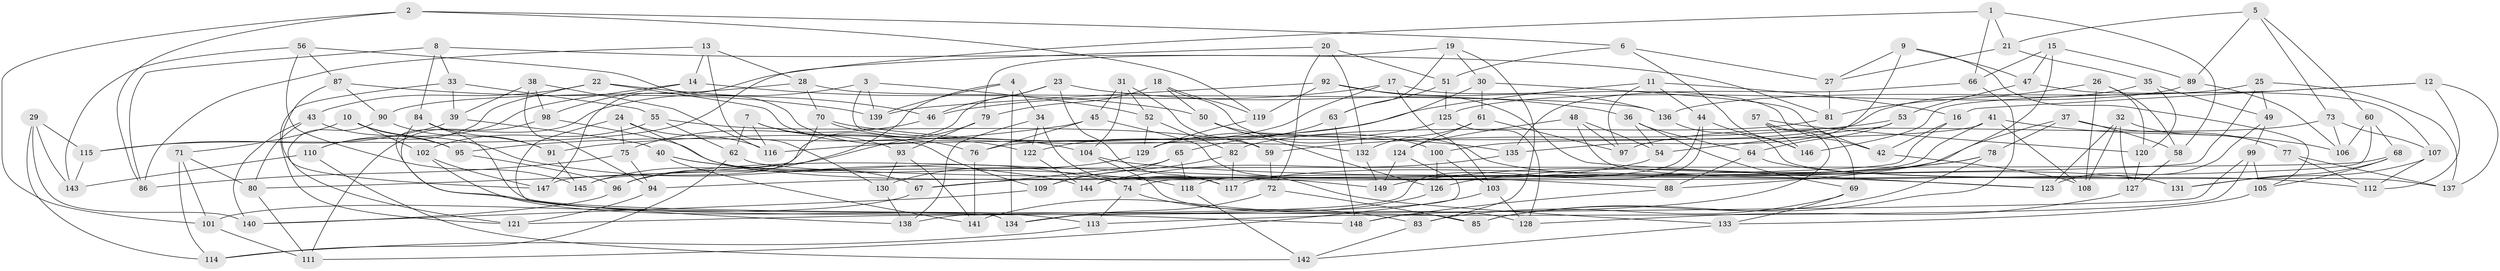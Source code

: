 // Generated by graph-tools (version 1.1) at 2025/16/03/09/25 04:16:14]
// undirected, 149 vertices, 298 edges
graph export_dot {
graph [start="1"]
  node [color=gray90,style=filled];
  1;
  2;
  3;
  4;
  5;
  6;
  7;
  8;
  9;
  10;
  11;
  12;
  13;
  14;
  15;
  16;
  17;
  18;
  19;
  20;
  21;
  22;
  23;
  24;
  25;
  26;
  27;
  28;
  29;
  30;
  31;
  32;
  33;
  34;
  35;
  36;
  37;
  38;
  39;
  40;
  41;
  42;
  43;
  44;
  45;
  46;
  47;
  48;
  49;
  50;
  51;
  52;
  53;
  54;
  55;
  56;
  57;
  58;
  59;
  60;
  61;
  62;
  63;
  64;
  65;
  66;
  67;
  68;
  69;
  70;
  71;
  72;
  73;
  74;
  75;
  76;
  77;
  78;
  79;
  80;
  81;
  82;
  83;
  84;
  85;
  86;
  87;
  88;
  89;
  90;
  91;
  92;
  93;
  94;
  95;
  96;
  97;
  98;
  99;
  100;
  101;
  102;
  103;
  104;
  105;
  106;
  107;
  108;
  109;
  110;
  111;
  112;
  113;
  114;
  115;
  116;
  117;
  118;
  119;
  120;
  121;
  122;
  123;
  124;
  125;
  126;
  127;
  128;
  129;
  130;
  131;
  132;
  133;
  134;
  135;
  136;
  137;
  138;
  139;
  140;
  141;
  142;
  143;
  144;
  145;
  146;
  147;
  148;
  149;
  1 -- 58;
  1 -- 147;
  1 -- 21;
  1 -- 66;
  2 -- 101;
  2 -- 86;
  2 -- 119;
  2 -- 6;
  3 -- 139;
  3 -- 52;
  3 -- 132;
  3 -- 138;
  4 -- 134;
  4 -- 34;
  4 -- 96;
  4 -- 139;
  5 -- 89;
  5 -- 21;
  5 -- 73;
  5 -- 60;
  6 -- 51;
  6 -- 27;
  6 -- 146;
  7 -- 62;
  7 -- 116;
  7 -- 93;
  7 -- 109;
  8 -- 81;
  8 -- 84;
  8 -- 33;
  8 -- 86;
  9 -- 47;
  9 -- 27;
  9 -- 105;
  9 -- 135;
  10 -- 102;
  10 -- 144;
  10 -- 71;
  10 -- 95;
  11 -- 97;
  11 -- 91;
  11 -- 44;
  11 -- 16;
  12 -- 112;
  12 -- 146;
  12 -- 16;
  12 -- 137;
  13 -- 14;
  13 -- 28;
  13 -- 130;
  13 -- 86;
  14 -- 50;
  14 -- 98;
  14 -- 110;
  15 -- 89;
  15 -- 88;
  15 -- 66;
  15 -- 47;
  16 -- 42;
  16 -- 74;
  17 -- 122;
  17 -- 46;
  17 -- 103;
  17 -- 42;
  18 -- 119;
  18 -- 50;
  18 -- 79;
  18 -- 131;
  19 -- 79;
  19 -- 30;
  19 -- 63;
  19 -- 83;
  20 -- 132;
  20 -- 115;
  20 -- 72;
  20 -- 51;
  21 -- 35;
  21 -- 27;
  22 -- 43;
  22 -- 76;
  22 -- 110;
  22 -- 46;
  23 -- 46;
  23 -- 36;
  23 -- 117;
  23 -- 80;
  24 -- 134;
  24 -- 75;
  24 -- 67;
  24 -- 116;
  25 -- 94;
  25 -- 136;
  25 -- 49;
  25 -- 137;
  26 -- 120;
  26 -- 58;
  26 -- 81;
  26 -- 108;
  27 -- 81;
  28 -- 136;
  28 -- 90;
  28 -- 70;
  29 -- 143;
  29 -- 115;
  29 -- 114;
  29 -- 140;
  30 -- 42;
  30 -- 61;
  30 -- 116;
  31 -- 45;
  31 -- 104;
  31 -- 52;
  31 -- 59;
  32 -- 108;
  32 -- 77;
  32 -- 127;
  32 -- 123;
  33 -- 55;
  33 -- 121;
  33 -- 39;
  34 -- 122;
  34 -- 138;
  34 -- 117;
  35 -- 49;
  35 -- 120;
  35 -- 100;
  36 -- 54;
  36 -- 64;
  36 -- 69;
  37 -- 58;
  37 -- 117;
  37 -- 77;
  37 -- 78;
  38 -- 39;
  38 -- 98;
  38 -- 116;
  38 -- 94;
  39 -- 115;
  39 -- 40;
  40 -- 74;
  40 -- 118;
  40 -- 141;
  41 -- 106;
  41 -- 76;
  41 -- 118;
  41 -- 108;
  42 -- 108;
  43 -- 80;
  43 -- 140;
  43 -- 95;
  44 -- 146;
  44 -- 144;
  44 -- 138;
  45 -- 133;
  45 -- 76;
  45 -- 95;
  46 -- 75;
  47 -- 53;
  47 -- 107;
  48 -- 124;
  48 -- 54;
  48 -- 97;
  48 -- 131;
  49 -- 123;
  49 -- 99;
  50 -- 126;
  50 -- 100;
  51 -- 63;
  51 -- 125;
  52 -- 82;
  52 -- 129;
  53 -- 64;
  53 -- 54;
  53 -- 59;
  54 -- 96;
  55 -- 59;
  55 -- 62;
  55 -- 102;
  56 -- 145;
  56 -- 87;
  56 -- 143;
  56 -- 122;
  57 -- 148;
  57 -- 120;
  57 -- 69;
  57 -- 146;
  58 -- 127;
  59 -- 72;
  60 -- 68;
  60 -- 106;
  60 -- 67;
  61 -- 124;
  61 -- 97;
  61 -- 132;
  62 -- 88;
  62 -- 114;
  63 -- 148;
  63 -- 65;
  64 -- 112;
  64 -- 88;
  65 -- 109;
  65 -- 67;
  65 -- 118;
  66 -- 85;
  66 -- 135;
  67 -- 101;
  68 -- 105;
  68 -- 131;
  68 -- 147;
  69 -- 83;
  69 -- 133;
  70 -- 135;
  70 -- 104;
  70 -- 145;
  71 -- 114;
  71 -- 101;
  71 -- 80;
  72 -- 134;
  72 -- 85;
  73 -- 97;
  73 -- 107;
  73 -- 106;
  74 -- 113;
  74 -- 83;
  75 -- 86;
  75 -- 94;
  76 -- 141;
  77 -- 137;
  77 -- 112;
  78 -- 85;
  78 -- 149;
  78 -- 126;
  79 -- 145;
  79 -- 93;
  80 -- 111;
  81 -- 82;
  82 -- 109;
  82 -- 117;
  83 -- 142;
  84 -- 91;
  84 -- 85;
  84 -- 148;
  87 -- 139;
  87 -- 147;
  87 -- 90;
  88 -- 148;
  89 -- 125;
  89 -- 106;
  90 -- 121;
  90 -- 91;
  91 -- 145;
  92 -- 139;
  92 -- 136;
  92 -- 123;
  92 -- 119;
  93 -- 130;
  93 -- 141;
  94 -- 121;
  95 -- 96;
  96 -- 140;
  98 -- 111;
  98 -- 149;
  99 -- 113;
  99 -- 105;
  99 -- 121;
  100 -- 103;
  100 -- 126;
  101 -- 111;
  102 -- 113;
  102 -- 147;
  103 -- 111;
  103 -- 128;
  104 -- 128;
  104 -- 123;
  105 -- 133;
  107 -- 131;
  107 -- 112;
  109 -- 140;
  110 -- 143;
  110 -- 142;
  113 -- 114;
  115 -- 143;
  118 -- 142;
  119 -- 129;
  120 -- 127;
  122 -- 144;
  124 -- 134;
  124 -- 149;
  125 -- 129;
  125 -- 128;
  126 -- 141;
  127 -- 128;
  129 -- 130;
  130 -- 138;
  132 -- 149;
  133 -- 142;
  135 -- 144;
  136 -- 137;
}
